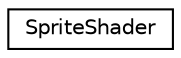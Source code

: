 digraph "Graphical Class Hierarchy"
{
  edge [fontname="Helvetica",fontsize="10",labelfontname="Helvetica",labelfontsize="10"];
  node [fontname="Helvetica",fontsize="10",shape=record];
  rankdir="LR";
  Node1 [label="SpriteShader",height=0.2,width=0.4,color="black", fillcolor="white", style="filled",URL="$struct_sprite_shader.html"];
}
